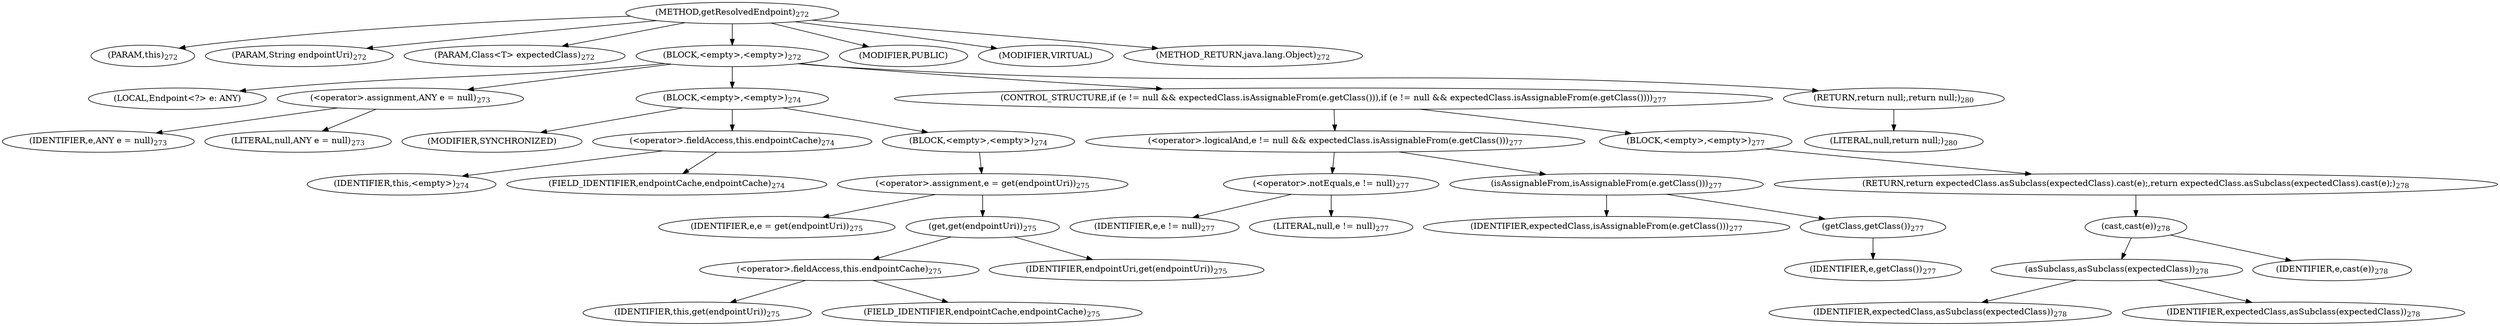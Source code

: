 digraph "getResolvedEndpoint" {  
"854" [label = <(METHOD,getResolvedEndpoint)<SUB>272</SUB>> ]
"855" [label = <(PARAM,this)<SUB>272</SUB>> ]
"856" [label = <(PARAM,String endpointUri)<SUB>272</SUB>> ]
"857" [label = <(PARAM,Class&lt;T&gt; expectedClass)<SUB>272</SUB>> ]
"858" [label = <(BLOCK,&lt;empty&gt;,&lt;empty&gt;)<SUB>272</SUB>> ]
"859" [label = <(LOCAL,Endpoint&lt;?&gt; e: ANY)> ]
"860" [label = <(&lt;operator&gt;.assignment,ANY e = null)<SUB>273</SUB>> ]
"861" [label = <(IDENTIFIER,e,ANY e = null)<SUB>273</SUB>> ]
"862" [label = <(LITERAL,null,ANY e = null)<SUB>273</SUB>> ]
"863" [label = <(BLOCK,&lt;empty&gt;,&lt;empty&gt;)<SUB>274</SUB>> ]
"864" [label = <(MODIFIER,SYNCHRONIZED)> ]
"865" [label = <(&lt;operator&gt;.fieldAccess,this.endpointCache)<SUB>274</SUB>> ]
"866" [label = <(IDENTIFIER,this,&lt;empty&gt;)<SUB>274</SUB>> ]
"867" [label = <(FIELD_IDENTIFIER,endpointCache,endpointCache)<SUB>274</SUB>> ]
"868" [label = <(BLOCK,&lt;empty&gt;,&lt;empty&gt;)<SUB>274</SUB>> ]
"869" [label = <(&lt;operator&gt;.assignment,e = get(endpointUri))<SUB>275</SUB>> ]
"870" [label = <(IDENTIFIER,e,e = get(endpointUri))<SUB>275</SUB>> ]
"871" [label = <(get,get(endpointUri))<SUB>275</SUB>> ]
"872" [label = <(&lt;operator&gt;.fieldAccess,this.endpointCache)<SUB>275</SUB>> ]
"873" [label = <(IDENTIFIER,this,get(endpointUri))<SUB>275</SUB>> ]
"874" [label = <(FIELD_IDENTIFIER,endpointCache,endpointCache)<SUB>275</SUB>> ]
"875" [label = <(IDENTIFIER,endpointUri,get(endpointUri))<SUB>275</SUB>> ]
"876" [label = <(CONTROL_STRUCTURE,if (e != null &amp;&amp; expectedClass.isAssignableFrom(e.getClass())),if (e != null &amp;&amp; expectedClass.isAssignableFrom(e.getClass())))<SUB>277</SUB>> ]
"877" [label = <(&lt;operator&gt;.logicalAnd,e != null &amp;&amp; expectedClass.isAssignableFrom(e.getClass()))<SUB>277</SUB>> ]
"878" [label = <(&lt;operator&gt;.notEquals,e != null)<SUB>277</SUB>> ]
"879" [label = <(IDENTIFIER,e,e != null)<SUB>277</SUB>> ]
"880" [label = <(LITERAL,null,e != null)<SUB>277</SUB>> ]
"881" [label = <(isAssignableFrom,isAssignableFrom(e.getClass()))<SUB>277</SUB>> ]
"882" [label = <(IDENTIFIER,expectedClass,isAssignableFrom(e.getClass()))<SUB>277</SUB>> ]
"883" [label = <(getClass,getClass())<SUB>277</SUB>> ]
"884" [label = <(IDENTIFIER,e,getClass())<SUB>277</SUB>> ]
"885" [label = <(BLOCK,&lt;empty&gt;,&lt;empty&gt;)<SUB>277</SUB>> ]
"886" [label = <(RETURN,return expectedClass.asSubclass(expectedClass).cast(e);,return expectedClass.asSubclass(expectedClass).cast(e);)<SUB>278</SUB>> ]
"887" [label = <(cast,cast(e))<SUB>278</SUB>> ]
"888" [label = <(asSubclass,asSubclass(expectedClass))<SUB>278</SUB>> ]
"889" [label = <(IDENTIFIER,expectedClass,asSubclass(expectedClass))<SUB>278</SUB>> ]
"890" [label = <(IDENTIFIER,expectedClass,asSubclass(expectedClass))<SUB>278</SUB>> ]
"891" [label = <(IDENTIFIER,e,cast(e))<SUB>278</SUB>> ]
"892" [label = <(RETURN,return null;,return null;)<SUB>280</SUB>> ]
"893" [label = <(LITERAL,null,return null;)<SUB>280</SUB>> ]
"894" [label = <(MODIFIER,PUBLIC)> ]
"895" [label = <(MODIFIER,VIRTUAL)> ]
"896" [label = <(METHOD_RETURN,java.lang.Object)<SUB>272</SUB>> ]
  "854" -> "855" 
  "854" -> "856" 
  "854" -> "857" 
  "854" -> "858" 
  "854" -> "894" 
  "854" -> "895" 
  "854" -> "896" 
  "858" -> "859" 
  "858" -> "860" 
  "858" -> "863" 
  "858" -> "876" 
  "858" -> "892" 
  "860" -> "861" 
  "860" -> "862" 
  "863" -> "864" 
  "863" -> "865" 
  "863" -> "868" 
  "865" -> "866" 
  "865" -> "867" 
  "868" -> "869" 
  "869" -> "870" 
  "869" -> "871" 
  "871" -> "872" 
  "871" -> "875" 
  "872" -> "873" 
  "872" -> "874" 
  "876" -> "877" 
  "876" -> "885" 
  "877" -> "878" 
  "877" -> "881" 
  "878" -> "879" 
  "878" -> "880" 
  "881" -> "882" 
  "881" -> "883" 
  "883" -> "884" 
  "885" -> "886" 
  "886" -> "887" 
  "887" -> "888" 
  "887" -> "891" 
  "888" -> "889" 
  "888" -> "890" 
  "892" -> "893" 
}
